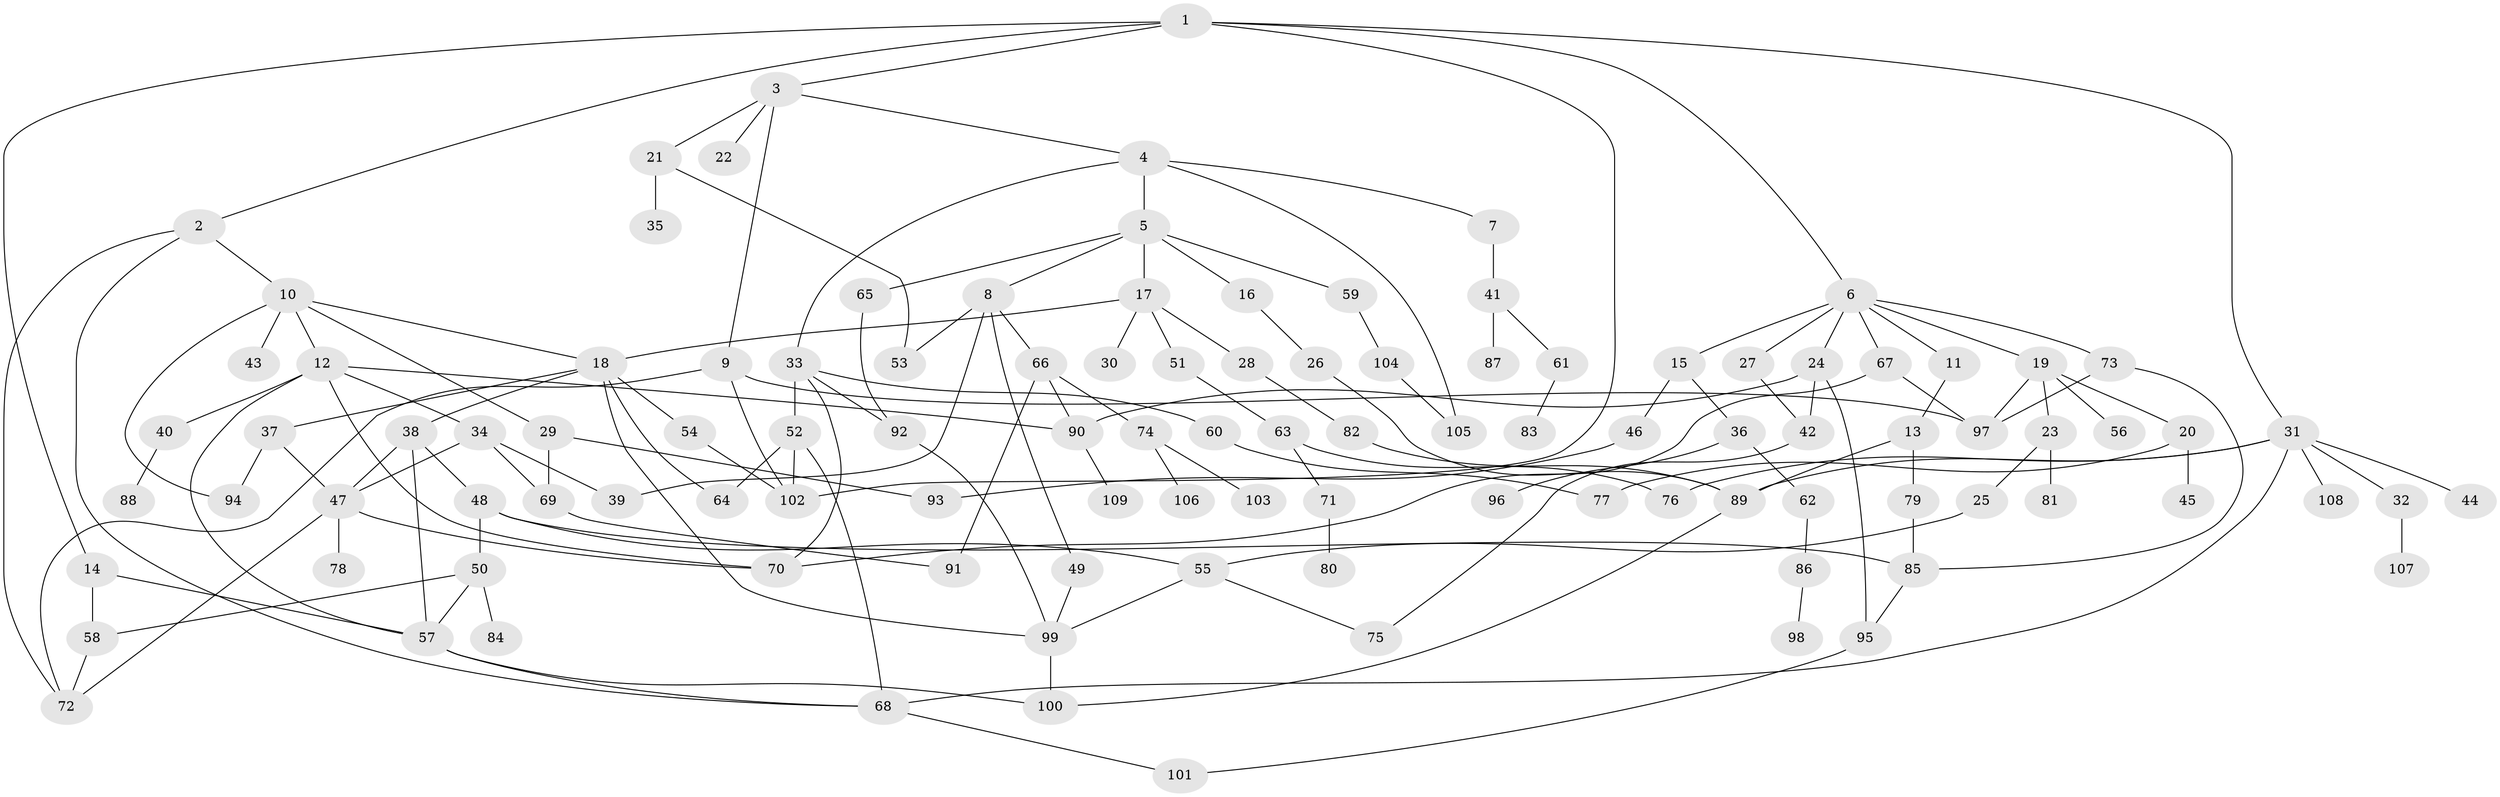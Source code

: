 // Generated by graph-tools (version 1.1) at 2025/13/03/09/25 04:13:24]
// undirected, 109 vertices, 158 edges
graph export_dot {
graph [start="1"]
  node [color=gray90,style=filled];
  1;
  2;
  3;
  4;
  5;
  6;
  7;
  8;
  9;
  10;
  11;
  12;
  13;
  14;
  15;
  16;
  17;
  18;
  19;
  20;
  21;
  22;
  23;
  24;
  25;
  26;
  27;
  28;
  29;
  30;
  31;
  32;
  33;
  34;
  35;
  36;
  37;
  38;
  39;
  40;
  41;
  42;
  43;
  44;
  45;
  46;
  47;
  48;
  49;
  50;
  51;
  52;
  53;
  54;
  55;
  56;
  57;
  58;
  59;
  60;
  61;
  62;
  63;
  64;
  65;
  66;
  67;
  68;
  69;
  70;
  71;
  72;
  73;
  74;
  75;
  76;
  77;
  78;
  79;
  80;
  81;
  82;
  83;
  84;
  85;
  86;
  87;
  88;
  89;
  90;
  91;
  92;
  93;
  94;
  95;
  96;
  97;
  98;
  99;
  100;
  101;
  102;
  103;
  104;
  105;
  106;
  107;
  108;
  109;
  1 -- 2;
  1 -- 3;
  1 -- 6;
  1 -- 14;
  1 -- 31;
  1 -- 102;
  2 -- 10;
  2 -- 68;
  2 -- 72;
  3 -- 4;
  3 -- 9;
  3 -- 21;
  3 -- 22;
  4 -- 5;
  4 -- 7;
  4 -- 33;
  4 -- 105;
  5 -- 8;
  5 -- 16;
  5 -- 17;
  5 -- 59;
  5 -- 65;
  6 -- 11;
  6 -- 15;
  6 -- 19;
  6 -- 24;
  6 -- 27;
  6 -- 67;
  6 -- 73;
  7 -- 41;
  8 -- 49;
  8 -- 53;
  8 -- 66;
  8 -- 39;
  9 -- 72;
  9 -- 102;
  9 -- 97;
  10 -- 12;
  10 -- 29;
  10 -- 43;
  10 -- 94;
  10 -- 18;
  11 -- 13;
  12 -- 34;
  12 -- 40;
  12 -- 90;
  12 -- 70;
  12 -- 57;
  13 -- 79;
  13 -- 89;
  14 -- 58;
  14 -- 57;
  15 -- 36;
  15 -- 46;
  16 -- 26;
  17 -- 18;
  17 -- 28;
  17 -- 30;
  17 -- 51;
  18 -- 37;
  18 -- 38;
  18 -- 54;
  18 -- 99;
  18 -- 64;
  19 -- 20;
  19 -- 23;
  19 -- 56;
  19 -- 97;
  20 -- 45;
  20 -- 77;
  21 -- 35;
  21 -- 53;
  23 -- 25;
  23 -- 81;
  24 -- 42;
  24 -- 95;
  24 -- 90;
  25 -- 55;
  26 -- 89;
  27 -- 42;
  28 -- 82;
  29 -- 69;
  29 -- 93;
  31 -- 32;
  31 -- 44;
  31 -- 76;
  31 -- 108;
  31 -- 68;
  31 -- 89;
  32 -- 107;
  33 -- 52;
  33 -- 60;
  33 -- 92;
  33 -- 70;
  34 -- 39;
  34 -- 69;
  34 -- 47;
  36 -- 62;
  36 -- 96;
  37 -- 94;
  37 -- 47;
  38 -- 47;
  38 -- 48;
  38 -- 57;
  40 -- 88;
  41 -- 61;
  41 -- 87;
  42 -- 75;
  46 -- 93;
  47 -- 70;
  47 -- 78;
  47 -- 72;
  48 -- 50;
  48 -- 85;
  48 -- 55;
  49 -- 99;
  50 -- 84;
  50 -- 58;
  50 -- 57;
  51 -- 63;
  52 -- 64;
  52 -- 68;
  52 -- 102;
  54 -- 102;
  55 -- 75;
  55 -- 99;
  57 -- 100;
  57 -- 68;
  58 -- 72;
  59 -- 104;
  60 -- 77;
  61 -- 83;
  62 -- 86;
  63 -- 71;
  63 -- 76;
  65 -- 92;
  66 -- 74;
  66 -- 91;
  66 -- 90;
  67 -- 97;
  67 -- 70;
  68 -- 101;
  69 -- 91;
  71 -- 80;
  73 -- 85;
  73 -- 97;
  74 -- 103;
  74 -- 106;
  79 -- 85;
  82 -- 89;
  85 -- 95;
  86 -- 98;
  89 -- 100;
  90 -- 109;
  92 -- 99;
  95 -- 101;
  99 -- 100;
  104 -- 105;
}
